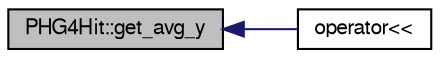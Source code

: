 digraph "PHG4Hit::get_avg_y"
{
  bgcolor="transparent";
  edge [fontname="FreeSans",fontsize="10",labelfontname="FreeSans",labelfontsize="10"];
  node [fontname="FreeSans",fontsize="10",shape=record];
  rankdir="LR";
  Node1 [label="PHG4Hit::get_avg_y",height=0.2,width=0.4,color="black", fillcolor="grey75", style="filled" fontcolor="black"];
  Node1 -> Node2 [dir="back",color="midnightblue",fontsize="10",style="solid",fontname="FreeSans"];
  Node2 [label="operator\<\<",height=0.2,width=0.4,color="black",URL="$d5/dc4/PHG4Hit_8cc.html#afbcbcb188457ac445ab8006d1f886cca"];
}
